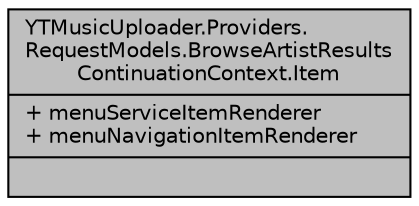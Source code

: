 digraph "YTMusicUploader.Providers.RequestModels.BrowseArtistResultsContinuationContext.Item"
{
 // LATEX_PDF_SIZE
  edge [fontname="Helvetica",fontsize="10",labelfontname="Helvetica",labelfontsize="10"];
  node [fontname="Helvetica",fontsize="10",shape=record];
  Node1 [label="{YTMusicUploader.Providers.\lRequestModels.BrowseArtistResults\lContinuationContext.Item\n|+ menuServiceItemRenderer\l+ menuNavigationItemRenderer\l|}",height=0.2,width=0.4,color="black", fillcolor="grey75", style="filled", fontcolor="black",tooltip=" "];
}
